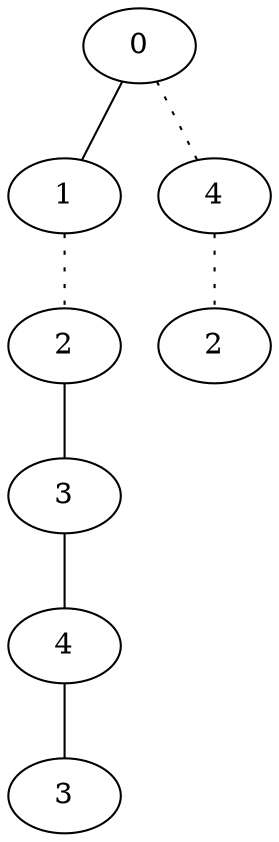 graph {
a0[label=0];
a1[label=1];
a2[label=2];
a3[label=3];
a4[label=4];
a5[label=3];
a6[label=4];
a7[label=2];
a0 -- a1;
a0 -- a6 [style=dotted];
a1 -- a2 [style=dotted];
a2 -- a3;
a3 -- a4;
a4 -- a5;
a6 -- a7 [style=dotted];
}
